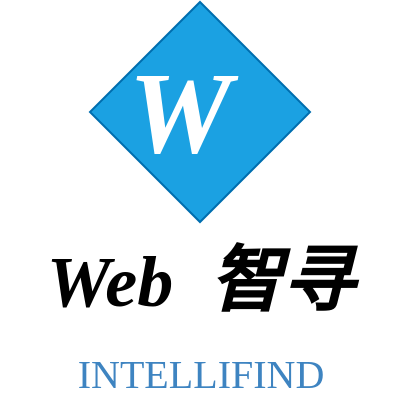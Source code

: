 <mxfile>
    <diagram id="IEWQwb1In5nq43S_M1mK" name="第 1 页">
        <mxGraphModel dx="342" dy="299" grid="1" gridSize="10" guides="1" tooltips="1" connect="1" arrows="1" fold="1" page="1" pageScale="1" pageWidth="827" pageHeight="1169" background="#ffffff" math="0" shadow="0">
            <root>
                <mxCell id="0"/>
                <mxCell id="1" parent="0"/>
                <mxCell id="2" value="" style="rhombus;whiteSpace=wrap;html=1;fillColor=#1ba1e2;fontColor=#ffffff;strokeColor=#006EAF;aspect=fixed;" parent="1" vertex="1">
                    <mxGeometry x="405" y="160" width="110" height="110" as="geometry"/>
                </mxCell>
                <mxCell id="3" value="W" style="text;html=1;strokeColor=none;fillColor=none;align=center;verticalAlign=middle;whiteSpace=wrap;rounded=0;fontFamily=Garamond;fontStyle=3;fontSize=58;fontColor=#FFFFFF;" parent="1" vertex="1">
                    <mxGeometry x="420" y="200" width="60" height="30" as="geometry"/>
                </mxCell>
                <mxCell id="7" value="&lt;font style=&quot;font-size: 36px;&quot;&gt;Web&amp;nbsp; 智寻&lt;/font&gt;" style="text;html=1;strokeColor=none;fillColor=none;align=center;verticalAlign=middle;whiteSpace=wrap;rounded=0;fontFamily=Georgia;fontSize=36;fontStyle=3;fontColor=#000000;labelBorderColor=none;labelBackgroundColor=none;horizontal=1;" parent="1" vertex="1">
                    <mxGeometry x="360" y="270" width="200" height="60" as="geometry"/>
                </mxCell>
                <mxCell id="8" value="INTELLIFIND" style="text;html=1;strokeColor=none;fillColor=none;align=center;verticalAlign=middle;whiteSpace=wrap;rounded=0;labelBackgroundColor=none;labelBorderColor=none;fontFamily=Garamond;fontSize=20;fontColor=#3e84c1;" parent="1" vertex="1">
                    <mxGeometry x="432.5" y="330" width="55" height="30" as="geometry"/>
                </mxCell>
            </root>
        </mxGraphModel>
    </diagram>
</mxfile>